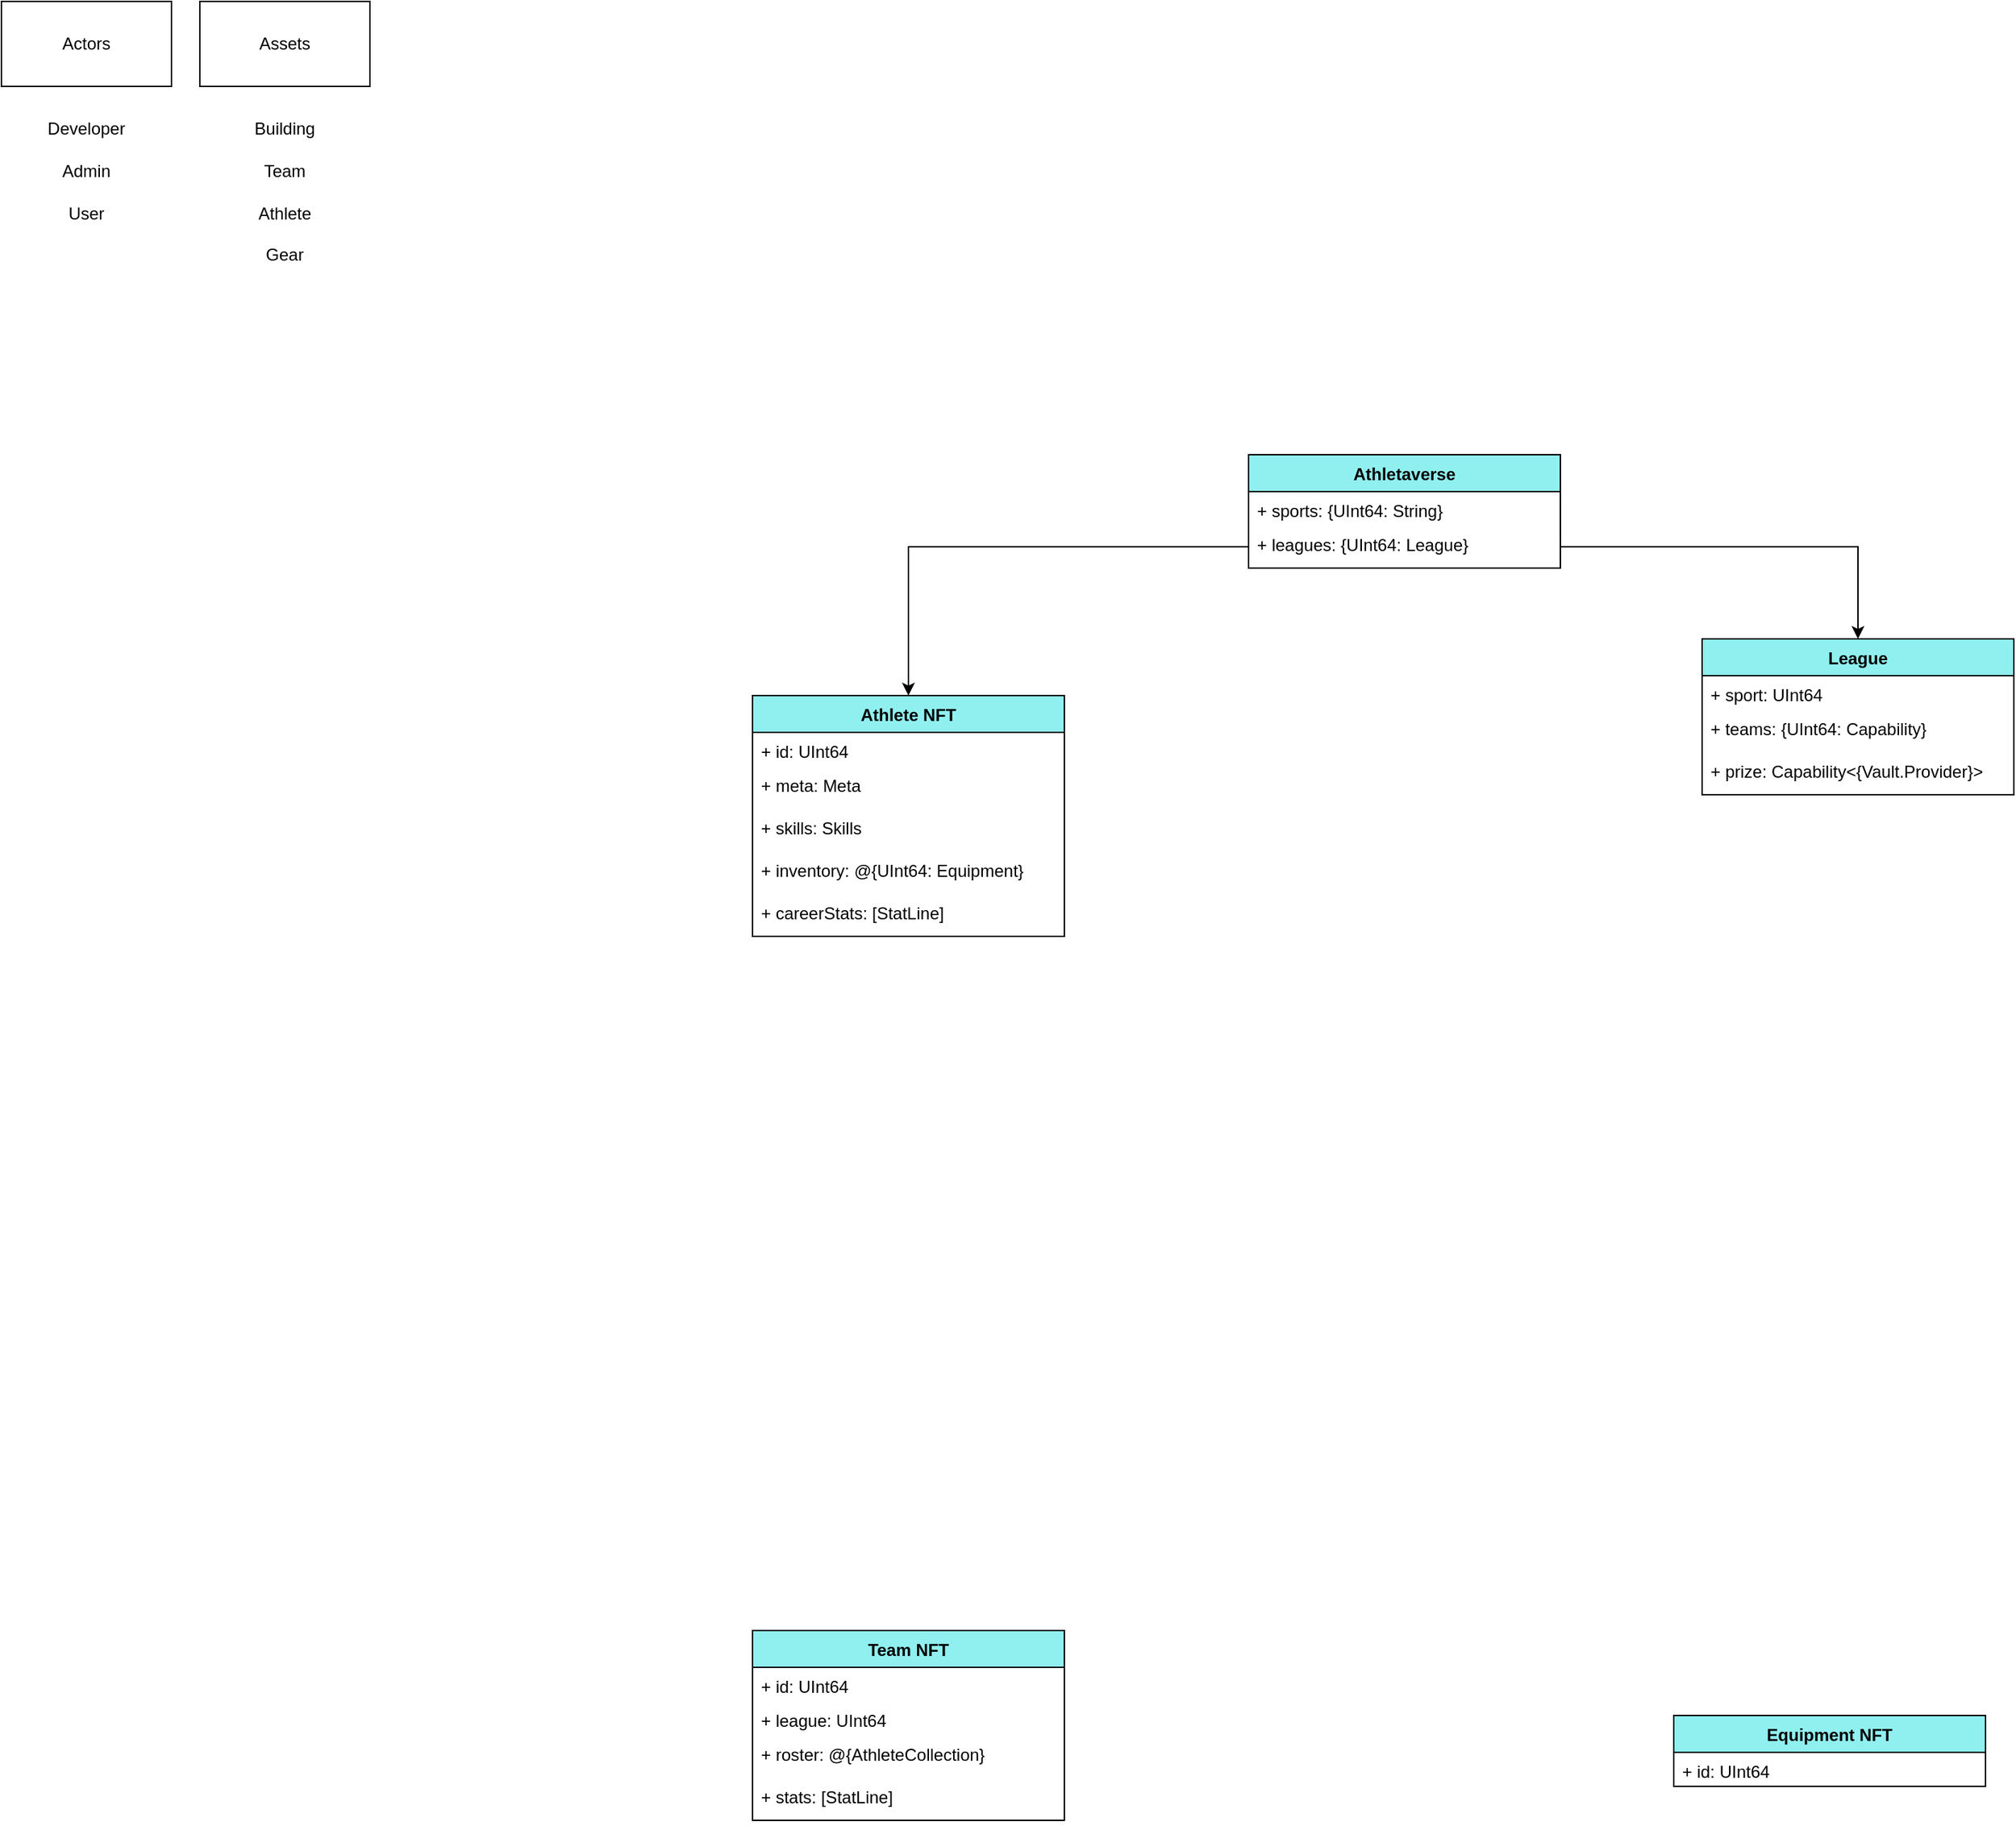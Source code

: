<mxfile version="13.10.1" type="github">
  <diagram name="Page-1" id="c7558073-3199-34d8-9f00-42111426c3f3">
    <mxGraphModel dx="1539" dy="1568" grid="1" gridSize="10" guides="1" tooltips="1" connect="1" arrows="1" fold="1" page="1" pageScale="1" pageWidth="826" pageHeight="1169" background="#ffffff" math="0" shadow="0">
      <root>
        <mxCell id="0" />
        <mxCell id="1" parent="0" />
        <mxCell id="dlrHXuZqNuOjezG7PqBJ-97" value="Actors&lt;br&gt;" style="rounded=0;whiteSpace=wrap;html=1;" vertex="1" parent="1">
          <mxGeometry x="840" y="10" width="120" height="60" as="geometry" />
        </mxCell>
        <mxCell id="dlrHXuZqNuOjezG7PqBJ-98" value="Assets&lt;br&gt;" style="rounded=0;whiteSpace=wrap;html=1;" vertex="1" parent="1">
          <mxGeometry x="980" y="10" width="120" height="60" as="geometry" />
        </mxCell>
        <mxCell id="dlrHXuZqNuOjezG7PqBJ-106" value="Admin" style="text;html=1;strokeColor=none;fillColor=none;align=center;verticalAlign=middle;whiteSpace=wrap;rounded=0;" vertex="1" parent="1">
          <mxGeometry x="880" y="120" width="40" height="20" as="geometry" />
        </mxCell>
        <mxCell id="dlrHXuZqNuOjezG7PqBJ-107" value="User" style="text;html=1;strokeColor=none;fillColor=none;align=center;verticalAlign=middle;whiteSpace=wrap;rounded=0;" vertex="1" parent="1">
          <mxGeometry x="880" y="150" width="40" height="20" as="geometry" />
        </mxCell>
        <mxCell id="dlrHXuZqNuOjezG7PqBJ-108" value="Developer" style="text;html=1;align=center;verticalAlign=middle;whiteSpace=wrap;rounded=0;shadow=0;" vertex="1" parent="1">
          <mxGeometry x="880" y="90" width="40" height="20" as="geometry" />
        </mxCell>
        <mxCell id="dlrHXuZqNuOjezG7PqBJ-110" value="Building" style="text;html=1;strokeColor=none;fillColor=none;align=center;verticalAlign=middle;whiteSpace=wrap;rounded=0;" vertex="1" parent="1">
          <mxGeometry x="1020" y="90" width="40" height="20" as="geometry" />
        </mxCell>
        <mxCell id="dlrHXuZqNuOjezG7PqBJ-111" value="Team" style="text;html=1;strokeColor=none;fillColor=none;align=center;verticalAlign=middle;whiteSpace=wrap;rounded=0;" vertex="1" parent="1">
          <mxGeometry x="1020" y="120" width="40" height="20" as="geometry" />
        </mxCell>
        <mxCell id="dlrHXuZqNuOjezG7PqBJ-112" value="Athlete" style="text;html=1;strokeColor=none;fillColor=none;align=center;verticalAlign=middle;whiteSpace=wrap;rounded=0;" vertex="1" parent="1">
          <mxGeometry x="1020" y="150" width="40" height="20" as="geometry" />
        </mxCell>
        <mxCell id="dlrHXuZqNuOjezG7PqBJ-113" value="Gear" style="text;html=1;strokeColor=none;fillColor=none;align=center;verticalAlign=middle;whiteSpace=wrap;rounded=0;" vertex="1" parent="1">
          <mxGeometry x="1020" y="179" width="40" height="20" as="geometry" />
        </mxCell>
        <mxCell id="dlrHXuZqNuOjezG7PqBJ-115" value="Athletaverse" style="swimlane;fontStyle=1;align=center;verticalAlign=top;childLayout=stackLayout;horizontal=1;startSize=26;horizontalStack=0;resizeParent=1;resizeParentMax=0;resizeLast=0;collapsible=1;marginBottom=0;shadow=0;fillColor=#90F0F0;" vertex="1" parent="1">
          <mxGeometry x="1720" y="330" width="220" height="80" as="geometry" />
        </mxCell>
        <mxCell id="dlrHXuZqNuOjezG7PqBJ-116" value="+ sports: {UInt64: String}" style="text;strokeColor=none;fillColor=none;align=left;verticalAlign=top;spacingLeft=4;spacingRight=4;overflow=hidden;rotatable=0;points=[[0,0.5],[1,0.5]];portConstraint=eastwest;" vertex="1" parent="dlrHXuZqNuOjezG7PqBJ-115">
          <mxGeometry y="26" width="220" height="24" as="geometry" />
        </mxCell>
        <mxCell id="dlrHXuZqNuOjezG7PqBJ-118" value="+ leagues: {UInt64: League}" style="text;strokeColor=none;fillColor=none;align=left;verticalAlign=top;spacingLeft=4;spacingRight=4;overflow=hidden;rotatable=0;points=[[0,0.5],[1,0.5]];portConstraint=eastwest;" vertex="1" parent="dlrHXuZqNuOjezG7PqBJ-115">
          <mxGeometry y="50" width="220" height="30" as="geometry" />
        </mxCell>
        <mxCell id="dlrHXuZqNuOjezG7PqBJ-124" value="Team NFT" style="swimlane;fontStyle=1;align=center;verticalAlign=top;childLayout=stackLayout;horizontal=1;startSize=26;horizontalStack=0;resizeParent=1;resizeParentMax=0;resizeLast=0;collapsible=1;marginBottom=0;shadow=0;fillColor=#90F0F0;" vertex="1" parent="1">
          <mxGeometry x="1370" y="1160" width="220" height="134" as="geometry" />
        </mxCell>
        <mxCell id="dlrHXuZqNuOjezG7PqBJ-125" value="+ id: UInt64" style="text;strokeColor=none;fillColor=none;align=left;verticalAlign=top;spacingLeft=4;spacingRight=4;overflow=hidden;rotatable=0;points=[[0,0.5],[1,0.5]];portConstraint=eastwest;" vertex="1" parent="dlrHXuZqNuOjezG7PqBJ-124">
          <mxGeometry y="26" width="220" height="24" as="geometry" />
        </mxCell>
        <mxCell id="dlrHXuZqNuOjezG7PqBJ-138" value="+ league: UInt64" style="text;strokeColor=none;fillColor=none;align=left;verticalAlign=top;spacingLeft=4;spacingRight=4;overflow=hidden;rotatable=0;points=[[0,0.5],[1,0.5]];portConstraint=eastwest;" vertex="1" parent="dlrHXuZqNuOjezG7PqBJ-124">
          <mxGeometry y="50" width="220" height="24" as="geometry" />
        </mxCell>
        <mxCell id="dlrHXuZqNuOjezG7PqBJ-127" value="+ roster: @{AthleteCollection}" style="text;strokeColor=none;fillColor=none;align=left;verticalAlign=top;spacingLeft=4;spacingRight=4;overflow=hidden;rotatable=0;points=[[0,0.5],[1,0.5]];portConstraint=eastwest;" vertex="1" parent="dlrHXuZqNuOjezG7PqBJ-124">
          <mxGeometry y="74" width="220" height="30" as="geometry" />
        </mxCell>
        <mxCell id="dlrHXuZqNuOjezG7PqBJ-152" value="+ stats: [StatLine]" style="text;strokeColor=none;fillColor=none;align=left;verticalAlign=top;spacingLeft=4;spacingRight=4;overflow=hidden;rotatable=0;points=[[0,0.5],[1,0.5]];portConstraint=eastwest;" vertex="1" parent="dlrHXuZqNuOjezG7PqBJ-124">
          <mxGeometry y="104" width="220" height="30" as="geometry" />
        </mxCell>
        <mxCell id="dlrHXuZqNuOjezG7PqBJ-128" value="League" style="swimlane;fontStyle=1;align=center;verticalAlign=top;childLayout=stackLayout;horizontal=1;startSize=26;horizontalStack=0;resizeParent=1;resizeParentMax=0;resizeLast=0;collapsible=1;marginBottom=0;shadow=0;fillColor=#90F0F0;" vertex="1" parent="1">
          <mxGeometry x="2040" y="460" width="220" height="110" as="geometry" />
        </mxCell>
        <mxCell id="dlrHXuZqNuOjezG7PqBJ-129" value="+ sport: UInt64" style="text;strokeColor=none;fillColor=none;align=left;verticalAlign=top;spacingLeft=4;spacingRight=4;overflow=hidden;rotatable=0;points=[[0,0.5],[1,0.5]];portConstraint=eastwest;" vertex="1" parent="dlrHXuZqNuOjezG7PqBJ-128">
          <mxGeometry y="26" width="220" height="24" as="geometry" />
        </mxCell>
        <mxCell id="dlrHXuZqNuOjezG7PqBJ-131" value="+ teams: {UInt64: Capability}" style="text;strokeColor=none;fillColor=none;align=left;verticalAlign=top;spacingLeft=4;spacingRight=4;overflow=hidden;rotatable=0;points=[[0,0.5],[1,0.5]];portConstraint=eastwest;" vertex="1" parent="dlrHXuZqNuOjezG7PqBJ-128">
          <mxGeometry y="50" width="220" height="30" as="geometry" />
        </mxCell>
        <mxCell id="dlrHXuZqNuOjezG7PqBJ-132" value="+ prize: Capability&lt;{Vault.Provider}&gt;" style="text;strokeColor=none;fillColor=none;align=left;verticalAlign=top;spacingLeft=4;spacingRight=4;overflow=hidden;rotatable=0;points=[[0,0.5],[1,0.5]];portConstraint=eastwest;" vertex="1" parent="dlrHXuZqNuOjezG7PqBJ-128">
          <mxGeometry y="80" width="220" height="30" as="geometry" />
        </mxCell>
        <mxCell id="dlrHXuZqNuOjezG7PqBJ-134" value="Athlete NFT" style="swimlane;fontStyle=1;align=center;verticalAlign=top;childLayout=stackLayout;horizontal=1;startSize=26;horizontalStack=0;resizeParent=1;resizeParentMax=0;resizeLast=0;collapsible=1;marginBottom=0;shadow=0;fillColor=#90F0F0;" vertex="1" parent="1">
          <mxGeometry x="1370" y="500" width="220" height="170" as="geometry" />
        </mxCell>
        <mxCell id="dlrHXuZqNuOjezG7PqBJ-135" value="+ id: UInt64" style="text;strokeColor=none;fillColor=none;align=left;verticalAlign=top;spacingLeft=4;spacingRight=4;overflow=hidden;rotatable=0;points=[[0,0.5],[1,0.5]];portConstraint=eastwest;" vertex="1" parent="dlrHXuZqNuOjezG7PqBJ-134">
          <mxGeometry y="26" width="220" height="24" as="geometry" />
        </mxCell>
        <mxCell id="dlrHXuZqNuOjezG7PqBJ-137" value="+ meta: Meta" style="text;strokeColor=none;fillColor=none;align=left;verticalAlign=top;spacingLeft=4;spacingRight=4;overflow=hidden;rotatable=0;points=[[0,0.5],[1,0.5]];portConstraint=eastwest;" vertex="1" parent="dlrHXuZqNuOjezG7PqBJ-134">
          <mxGeometry y="50" width="220" height="30" as="geometry" />
        </mxCell>
        <mxCell id="dlrHXuZqNuOjezG7PqBJ-149" value="+ skills: Skills" style="text;strokeColor=none;fillColor=none;align=left;verticalAlign=top;spacingLeft=4;spacingRight=4;overflow=hidden;rotatable=0;points=[[0,0.5],[1,0.5]];portConstraint=eastwest;" vertex="1" parent="dlrHXuZqNuOjezG7PqBJ-134">
          <mxGeometry y="80" width="220" height="30" as="geometry" />
        </mxCell>
        <mxCell id="dlrHXuZqNuOjezG7PqBJ-150" value="+ inventory: @{UInt64: Equipment}" style="text;strokeColor=none;fillColor=none;align=left;verticalAlign=top;spacingLeft=4;spacingRight=4;overflow=hidden;rotatable=0;points=[[0,0.5],[1,0.5]];portConstraint=eastwest;" vertex="1" parent="dlrHXuZqNuOjezG7PqBJ-134">
          <mxGeometry y="110" width="220" height="30" as="geometry" />
        </mxCell>
        <mxCell id="dlrHXuZqNuOjezG7PqBJ-151" value="+ careerStats: [StatLine]" style="text;strokeColor=none;fillColor=none;align=left;verticalAlign=top;spacingLeft=4;spacingRight=4;overflow=hidden;rotatable=0;points=[[0,0.5],[1,0.5]];portConstraint=eastwest;" vertex="1" parent="dlrHXuZqNuOjezG7PqBJ-134">
          <mxGeometry y="140" width="220" height="30" as="geometry" />
        </mxCell>
        <mxCell id="dlrHXuZqNuOjezG7PqBJ-154" value="Equipment NFT" style="swimlane;fontStyle=1;align=center;verticalAlign=top;childLayout=stackLayout;horizontal=1;startSize=26;horizontalStack=0;resizeParent=1;resizeParentMax=0;resizeLast=0;collapsible=1;marginBottom=0;shadow=0;fillColor=#90F0F0;" vertex="1" parent="1">
          <mxGeometry x="2020" y="1220" width="220" height="50" as="geometry" />
        </mxCell>
        <mxCell id="dlrHXuZqNuOjezG7PqBJ-155" value="+ id: UInt64" style="text;strokeColor=none;fillColor=none;align=left;verticalAlign=top;spacingLeft=4;spacingRight=4;overflow=hidden;rotatable=0;points=[[0,0.5],[1,0.5]];portConstraint=eastwest;" vertex="1" parent="dlrHXuZqNuOjezG7PqBJ-154">
          <mxGeometry y="26" width="220" height="24" as="geometry" />
        </mxCell>
        <mxCell id="dlrHXuZqNuOjezG7PqBJ-162" style="edgeStyle=orthogonalEdgeStyle;rounded=0;orthogonalLoop=1;jettySize=auto;html=1;" edge="1" parent="1" source="dlrHXuZqNuOjezG7PqBJ-118" target="dlrHXuZqNuOjezG7PqBJ-128">
          <mxGeometry relative="1" as="geometry" />
        </mxCell>
        <mxCell id="dlrHXuZqNuOjezG7PqBJ-163" style="edgeStyle=orthogonalEdgeStyle;rounded=0;orthogonalLoop=1;jettySize=auto;html=1;entryX=0.5;entryY=0;entryDx=0;entryDy=0;" edge="1" parent="1" source="dlrHXuZqNuOjezG7PqBJ-118" target="dlrHXuZqNuOjezG7PqBJ-134">
          <mxGeometry relative="1" as="geometry" />
        </mxCell>
      </root>
    </mxGraphModel>
  </diagram>
</mxfile>

